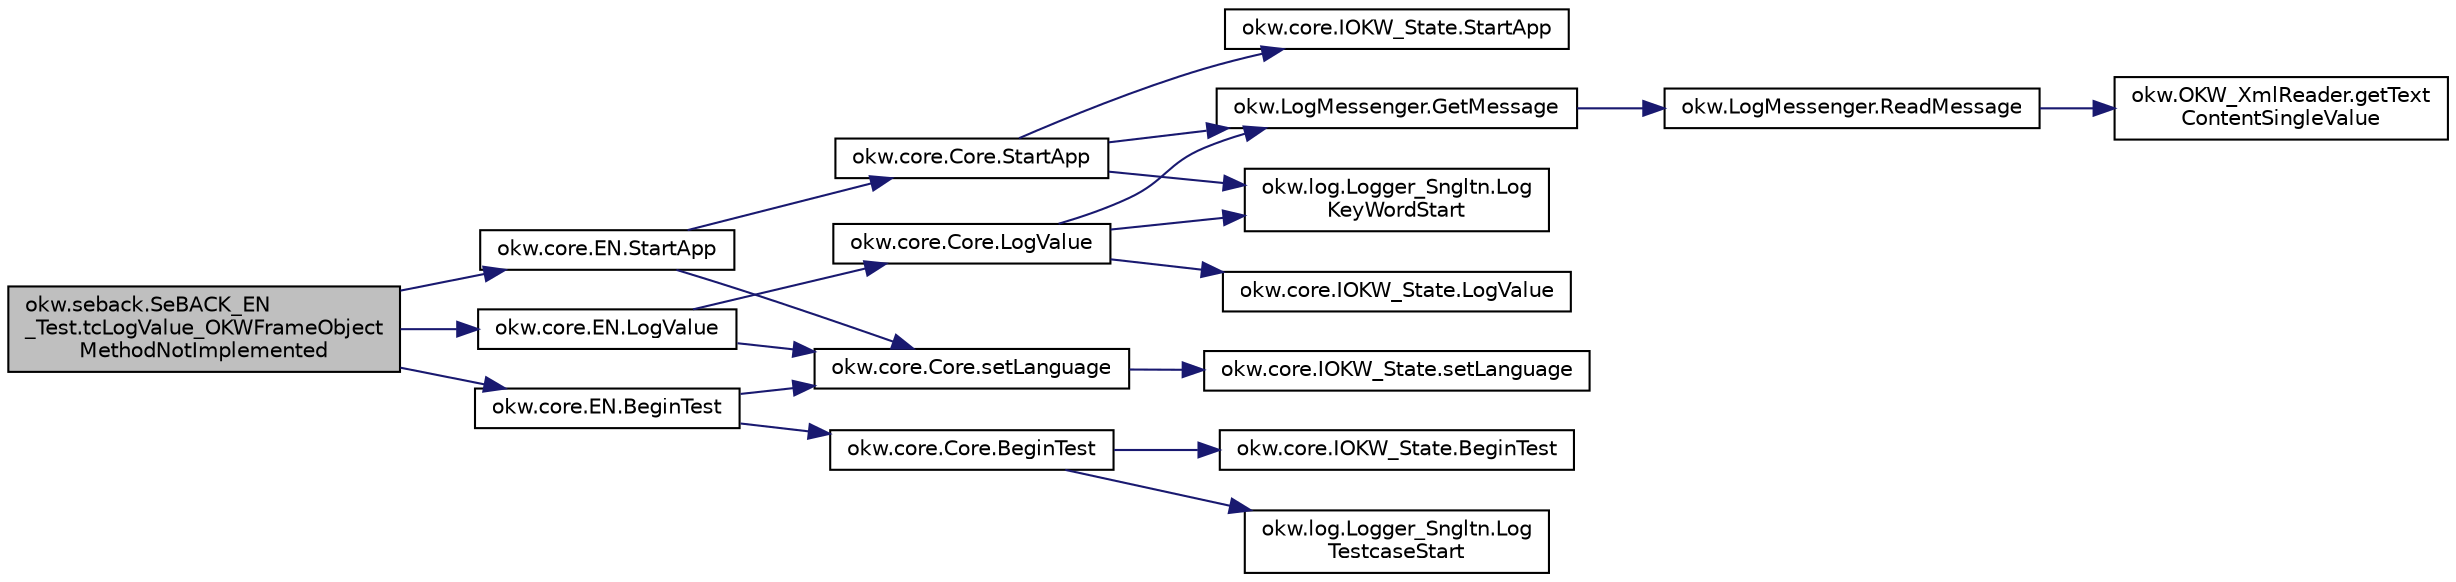 digraph "okw.seback.SeBACK_EN_Test.tcLogValue_OKWFrameObjectMethodNotImplemented"
{
 // INTERACTIVE_SVG=YES
 // LATEX_PDF_SIZE
  edge [fontname="Helvetica",fontsize="10",labelfontname="Helvetica",labelfontsize="10"];
  node [fontname="Helvetica",fontsize="10",shape=record];
  rankdir="LR";
  Node132 [label="okw.seback.SeBACK_EN\l_Test.tcLogValue_OKWFrameObject\lMethodNotImplemented",height=0.2,width=0.4,color="black", fillcolor="grey75", style="filled", fontcolor="black",tooltip="Testet das Schlüsselwort LogTooltip( FN, Val ) eines SeBACK Prüfen."];
  Node132 -> Node133 [color="midnightblue",fontsize="10",style="solid",fontname="Helvetica"];
  Node133 [label="okw.core.EN.BeginTest",height=0.2,width=0.4,color="black", fillcolor="white", style="filled",URL="$classokw_1_1core_1_1_e_n.html#aef613b0a3e6bb8a9623984db145cae69",tooltip="Markiert den Anfang eines neuen Testfalls."];
  Node133 -> Node134 [color="midnightblue",fontsize="10",style="solid",fontname="Helvetica"];
  Node134 [label="okw.core.Core.setLanguage",height=0.2,width=0.4,color="black", fillcolor="white", style="filled",URL="$classokw_1_1core_1_1_core.html#ab4e0f723d27cb11c944ec4c82c426100",tooltip="Setzt die Sprache auf den gegebenen wert Language."];
  Node134 -> Node135 [color="midnightblue",fontsize="10",style="solid",fontname="Helvetica"];
  Node135 [label="okw.core.IOKW_State.setLanguage",height=0.2,width=0.4,color="black", fillcolor="white", style="filled",URL="$interfaceokw_1_1core_1_1_i_o_k_w___state.html#a866baa0bde08a47418f54d63bdb56097",tooltip="Interne Methode zum setzen der Sprache für die sprachabhängigen Ausgaben der Dokumentation (Log)."];
  Node133 -> Node136 [color="midnightblue",fontsize="10",style="solid",fontname="Helvetica"];
  Node136 [label="okw.core.Core.BeginTest",height=0.2,width=0.4,color="black", fillcolor="white", style="filled",URL="$classokw_1_1core_1_1_core.html#acfefe92468c9eb9e951846372726c4d8",tooltip="Markiert den Anfang eines neuen Testfalls."];
  Node136 -> Node137 [color="midnightblue",fontsize="10",style="solid",fontname="Helvetica"];
  Node137 [label="okw.log.Logger_Sngltn.Log\lTestcaseStart",height=0.2,width=0.4,color="black", fillcolor="white", style="filled",URL="$classokw_1_1log_1_1_logger___sngltn.html#a60f4ad59db847ae61df928f9920f3deb",tooltip="Ausgabe des Testfalls."];
  Node136 -> Node138 [color="midnightblue",fontsize="10",style="solid",fontname="Helvetica"];
  Node138 [label="okw.core.IOKW_State.BeginTest",height=0.2,width=0.4,color="black", fillcolor="white", style="filled",URL="$interfaceokw_1_1core_1_1_i_o_k_w___state.html#ae5480ddb1fc37eade5d899d335bc4b13",tooltip="Markiert den Anfang eines neuen Testfalls."];
  Node132 -> Node139 [color="midnightblue",fontsize="10",style="solid",fontname="Helvetica"];
  Node139 [label="okw.core.EN.StartApp",height=0.2,width=0.4,color="black", fillcolor="white", style="filled",URL="$classokw_1_1core_1_1_e_n.html#aaa7465ee7f135c724668d8b22dc2219f",tooltip="Startet die gegebene Anwendung."];
  Node139 -> Node134 [color="midnightblue",fontsize="10",style="solid",fontname="Helvetica"];
  Node139 -> Node140 [color="midnightblue",fontsize="10",style="solid",fontname="Helvetica"];
  Node140 [label="okw.core.Core.StartApp",height=0.2,width=0.4,color="black", fillcolor="white", style="filled",URL="$classokw_1_1core_1_1_core.html#ac20a22275b6aea1c4e551dce1fd0c1e9",tooltip="Startet die gegebene Anwendung."];
  Node140 -> Node141 [color="midnightblue",fontsize="10",style="solid",fontname="Helvetica"];
  Node141 [label="okw.log.Logger_Sngltn.Log\lKeyWordStart",height=0.2,width=0.4,color="black", fillcolor="white", style="filled",URL="$classokw_1_1log_1_1_logger___sngltn.html#a70ec25e200e00ecefc544e8fd371d2ef",tooltip="Ausgabe eines Schlüsselwortes."];
  Node140 -> Node142 [color="midnightblue",fontsize="10",style="solid",fontname="Helvetica"];
  Node142 [label="okw.LogMessenger.GetMessage",height=0.2,width=0.4,color="black", fillcolor="white", style="filled",URL="$classokw_1_1_log_messenger.html#af225d1f037d47b3b085175c09d78bdd2",tooltip="Holt die Log-Meldung für MethodeNmae/Textkey ohne weitere Parameter."];
  Node142 -> Node143 [color="midnightblue",fontsize="10",style="solid",fontname="Helvetica"];
  Node143 [label="okw.LogMessenger.ReadMessage",height=0.2,width=0.4,color="black", fillcolor="white", style="filled",URL="$classokw_1_1_log_messenger.html#a530cd6ab82ec82a04206a2e976ec06e3",tooltip="Interne Kernfunktion holt die Log-Meldung mit Platzhaltern aus der XML-Datei."];
  Node143 -> Node144 [color="midnightblue",fontsize="10",style="solid",fontname="Helvetica"];
  Node144 [label="okw.OKW_XmlReader.getText\lContentSingleValue",height=0.2,width=0.4,color="black", fillcolor="white", style="filled",URL="$classokw_1_1_o_k_w___xml_reader.html#ab920b5335a2e1429c14cc5f8e79f39eb",tooltip="Lies den TextContent eines Tag."];
  Node140 -> Node145 [color="midnightblue",fontsize="10",style="solid",fontname="Helvetica"];
  Node145 [label="okw.core.IOKW_State.StartApp",height=0.2,width=0.4,color="black", fillcolor="white", style="filled",URL="$interfaceokw_1_1core_1_1_i_o_k_w___state.html#a0ec9b7c60041061f1b01d85b703a27a8",tooltip="Startet die gegebene Anwendung."];
  Node132 -> Node146 [color="midnightblue",fontsize="10",style="solid",fontname="Helvetica"];
  Node146 [label="okw.core.EN.LogValue",height=0.2,width=0.4,color="black", fillcolor="white", style="filled",URL="$classokw_1_1core_1_1_e_n.html#a1f306e8cd0bb363fe4ece8fd65b097c7",tooltip="Dokumentiert den Standartwert eines Objekts."];
  Node146 -> Node134 [color="midnightblue",fontsize="10",style="solid",fontname="Helvetica"];
  Node146 -> Node147 [color="midnightblue",fontsize="10",style="solid",fontname="Helvetica"];
  Node147 [label="okw.core.Core.LogValue",height=0.2,width=0.4,color="black", fillcolor="white", style="filled",URL="$classokw_1_1core_1_1_core.html#a9087a6954326ab2e0ec251a875b58496",tooltip="Dokumentiert den Standartwert eines Objekts."];
  Node147 -> Node141 [color="midnightblue",fontsize="10",style="solid",fontname="Helvetica"];
  Node147 -> Node142 [color="midnightblue",fontsize="10",style="solid",fontname="Helvetica"];
  Node147 -> Node148 [color="midnightblue",fontsize="10",style="solid",fontname="Helvetica"];
  Node148 [label="okw.core.IOKW_State.LogValue",height=0.2,width=0.4,color="black", fillcolor="white", style="filled",URL="$interfaceokw_1_1core_1_1_i_o_k_w___state.html#a4b1463b44559987c81efe44f0d4233df",tooltip="Dokumentiert den Standartwert eines Objekts."];
}
